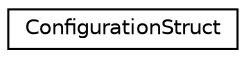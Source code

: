 digraph "Graphical Class Hierarchy"
{
  edge [fontname="Helvetica",fontsize="10",labelfontname="Helvetica",labelfontsize="10"];
  node [fontname="Helvetica",fontsize="10",shape=record];
  rankdir="LR";
  Node0 [label="ConfigurationStruct",height=0.2,width=0.4,color="black", fillcolor="white", style="filled",URL="$struct_configuration_struct.html"];
}
